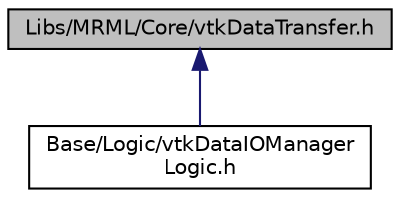 digraph "Libs/MRML/Core/vtkDataTransfer.h"
{
  bgcolor="transparent";
  edge [fontname="Helvetica",fontsize="10",labelfontname="Helvetica",labelfontsize="10"];
  node [fontname="Helvetica",fontsize="10",shape=record];
  Node4 [label="Libs/MRML/Core/vtkDataTransfer.h",height=0.2,width=0.4,color="black", fillcolor="grey75", style="filled", fontcolor="black"];
  Node4 -> Node5 [dir="back",color="midnightblue",fontsize="10",style="solid",fontname="Helvetica"];
  Node5 [label="Base/Logic/vtkDataIOManager\lLogic.h",height=0.2,width=0.4,color="black",URL="$vtkDataIOManagerLogic_8h.html"];
}
